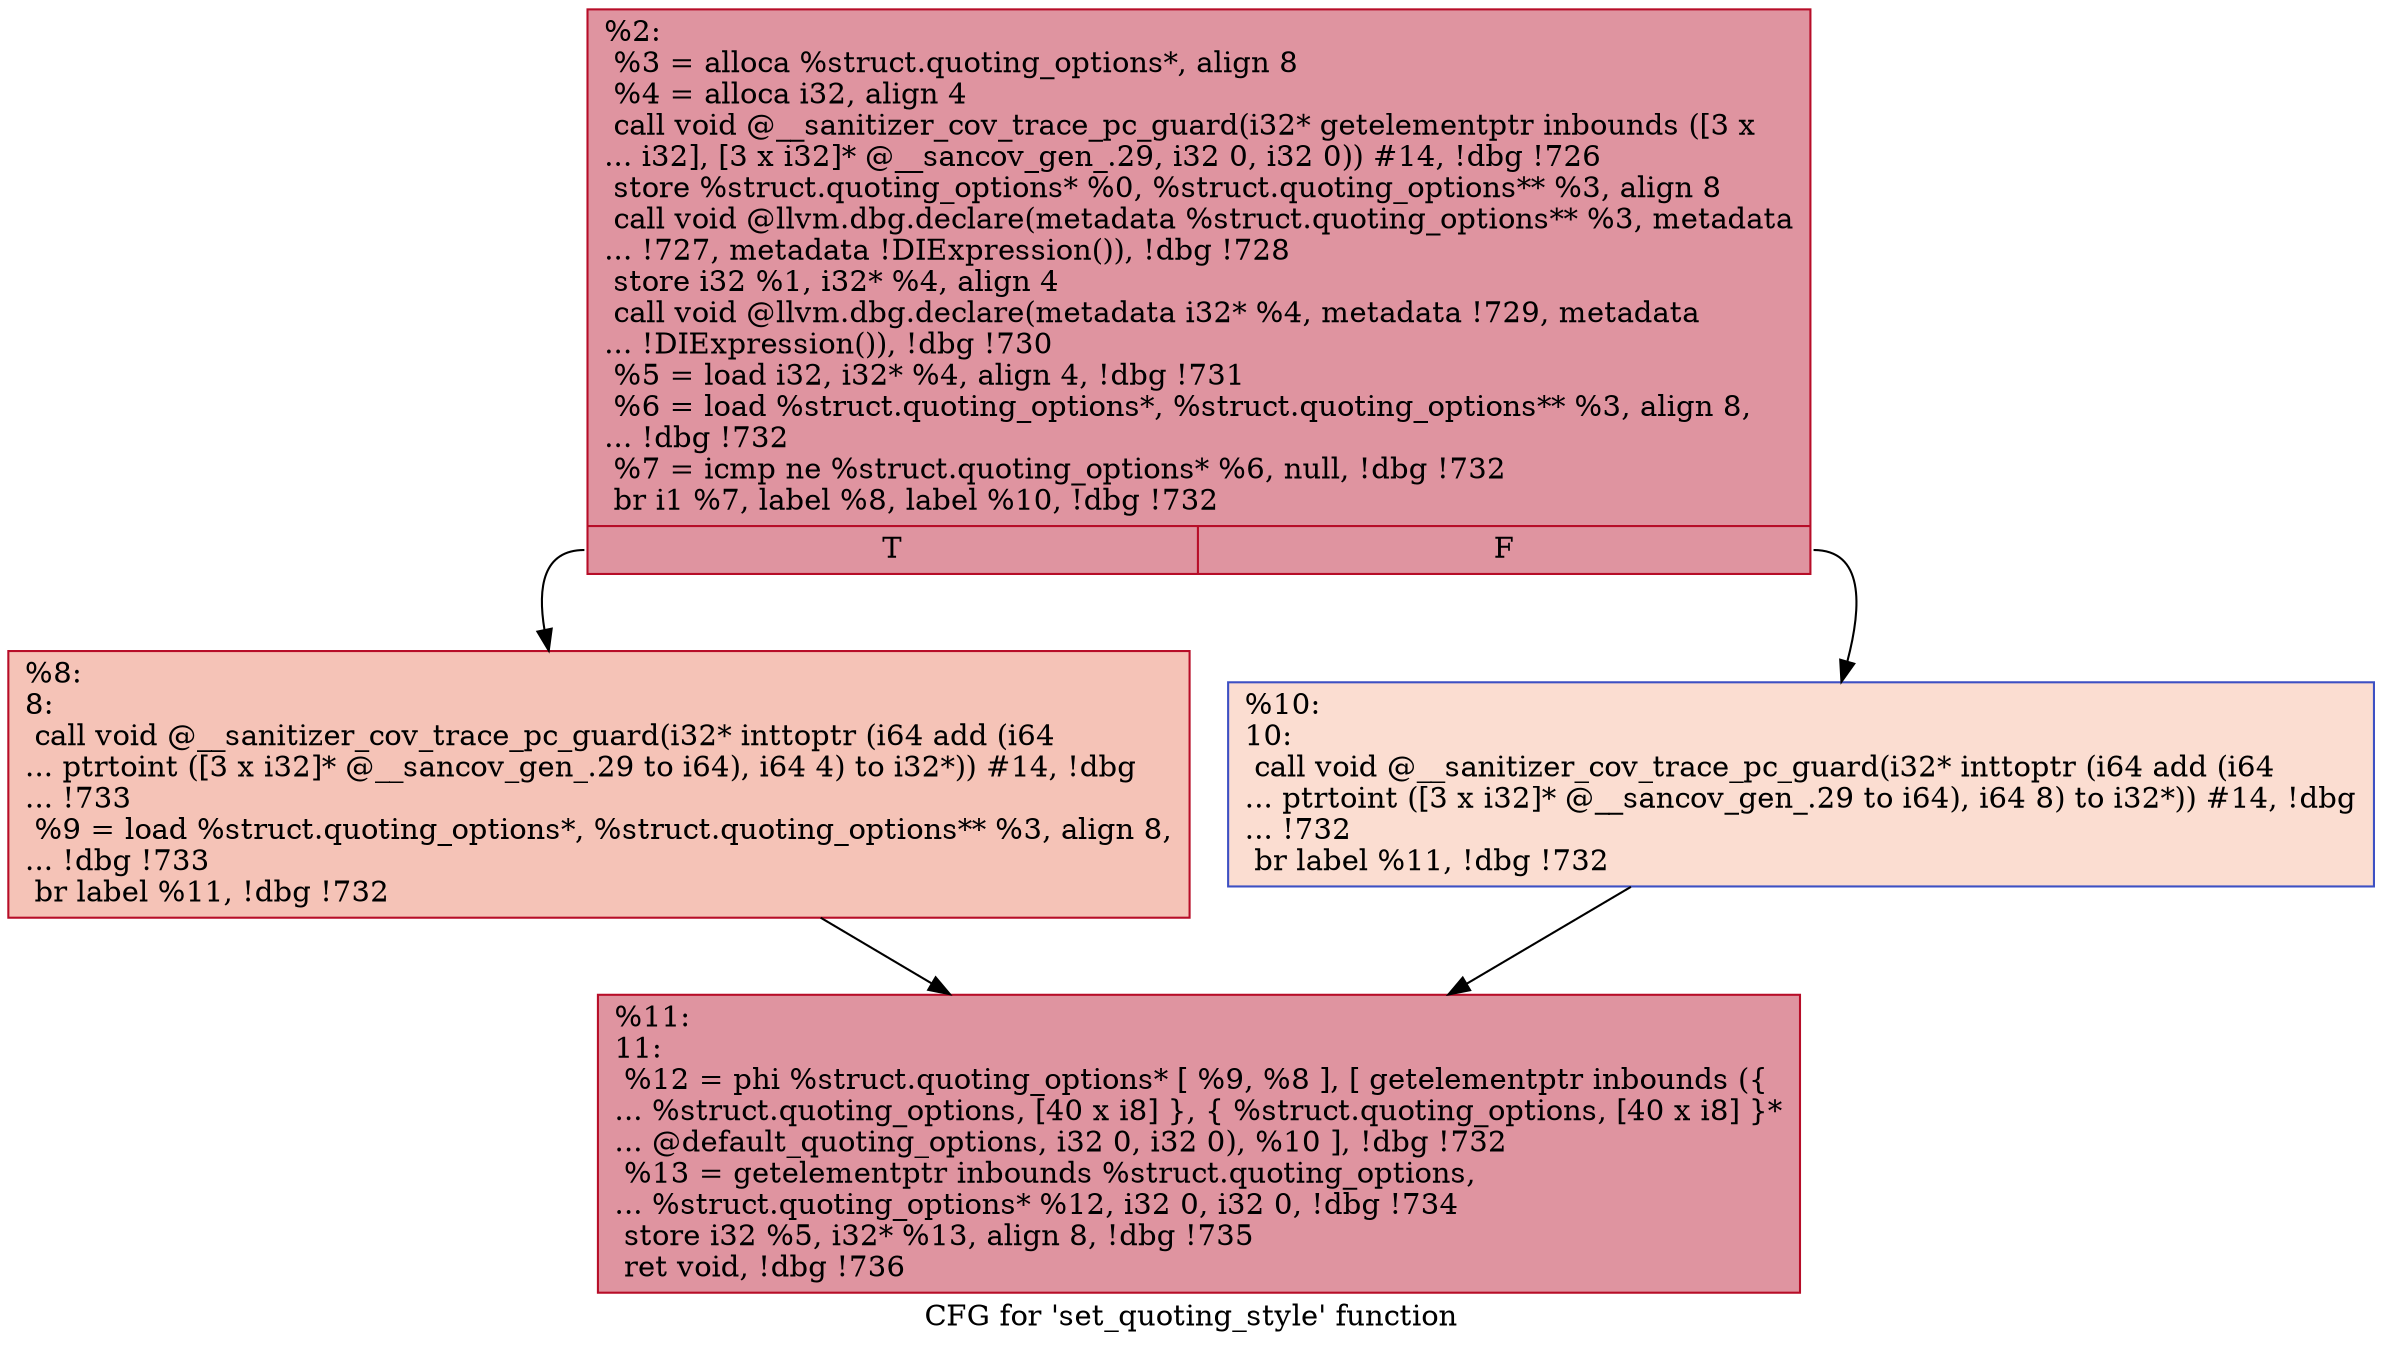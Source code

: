 digraph "CFG for 'set_quoting_style' function" {
	label="CFG for 'set_quoting_style' function";

	Node0x555ee4fa4fa0 [shape=record,color="#b70d28ff", style=filled, fillcolor="#b70d2870",label="{%2:\l  %3 = alloca %struct.quoting_options*, align 8\l  %4 = alloca i32, align 4\l  call void @__sanitizer_cov_trace_pc_guard(i32* getelementptr inbounds ([3 x\l... i32], [3 x i32]* @__sancov_gen_.29, i32 0, i32 0)) #14, !dbg !726\l  store %struct.quoting_options* %0, %struct.quoting_options** %3, align 8\l  call void @llvm.dbg.declare(metadata %struct.quoting_options** %3, metadata\l... !727, metadata !DIExpression()), !dbg !728\l  store i32 %1, i32* %4, align 4\l  call void @llvm.dbg.declare(metadata i32* %4, metadata !729, metadata\l... !DIExpression()), !dbg !730\l  %5 = load i32, i32* %4, align 4, !dbg !731\l  %6 = load %struct.quoting_options*, %struct.quoting_options** %3, align 8,\l... !dbg !732\l  %7 = icmp ne %struct.quoting_options* %6, null, !dbg !732\l  br i1 %7, label %8, label %10, !dbg !732\l|{<s0>T|<s1>F}}"];
	Node0x555ee4fa4fa0:s0 -> Node0x555ee4fa5050;
	Node0x555ee4fa4fa0:s1 -> Node0x555ee4fa50a0;
	Node0x555ee4fa5050 [shape=record,color="#b70d28ff", style=filled, fillcolor="#e8765c70",label="{%8:\l8:                                                \l  call void @__sanitizer_cov_trace_pc_guard(i32* inttoptr (i64 add (i64\l... ptrtoint ([3 x i32]* @__sancov_gen_.29 to i64), i64 4) to i32*)) #14, !dbg\l... !733\l  %9 = load %struct.quoting_options*, %struct.quoting_options** %3, align 8,\l... !dbg !733\l  br label %11, !dbg !732\l}"];
	Node0x555ee4fa5050 -> Node0x555ee4fa50f0;
	Node0x555ee4fa50a0 [shape=record,color="#3d50c3ff", style=filled, fillcolor="#f7b39670",label="{%10:\l10:                                               \l  call void @__sanitizer_cov_trace_pc_guard(i32* inttoptr (i64 add (i64\l... ptrtoint ([3 x i32]* @__sancov_gen_.29 to i64), i64 8) to i32*)) #14, !dbg\l... !732\l  br label %11, !dbg !732\l}"];
	Node0x555ee4fa50a0 -> Node0x555ee4fa50f0;
	Node0x555ee4fa50f0 [shape=record,color="#b70d28ff", style=filled, fillcolor="#b70d2870",label="{%11:\l11:                                               \l  %12 = phi %struct.quoting_options* [ %9, %8 ], [ getelementptr inbounds (\{\l... %struct.quoting_options, [40 x i8] \}, \{ %struct.quoting_options, [40 x i8] \}*\l... @default_quoting_options, i32 0, i32 0), %10 ], !dbg !732\l  %13 = getelementptr inbounds %struct.quoting_options,\l... %struct.quoting_options* %12, i32 0, i32 0, !dbg !734\l  store i32 %5, i32* %13, align 8, !dbg !735\l  ret void, !dbg !736\l}"];
}
